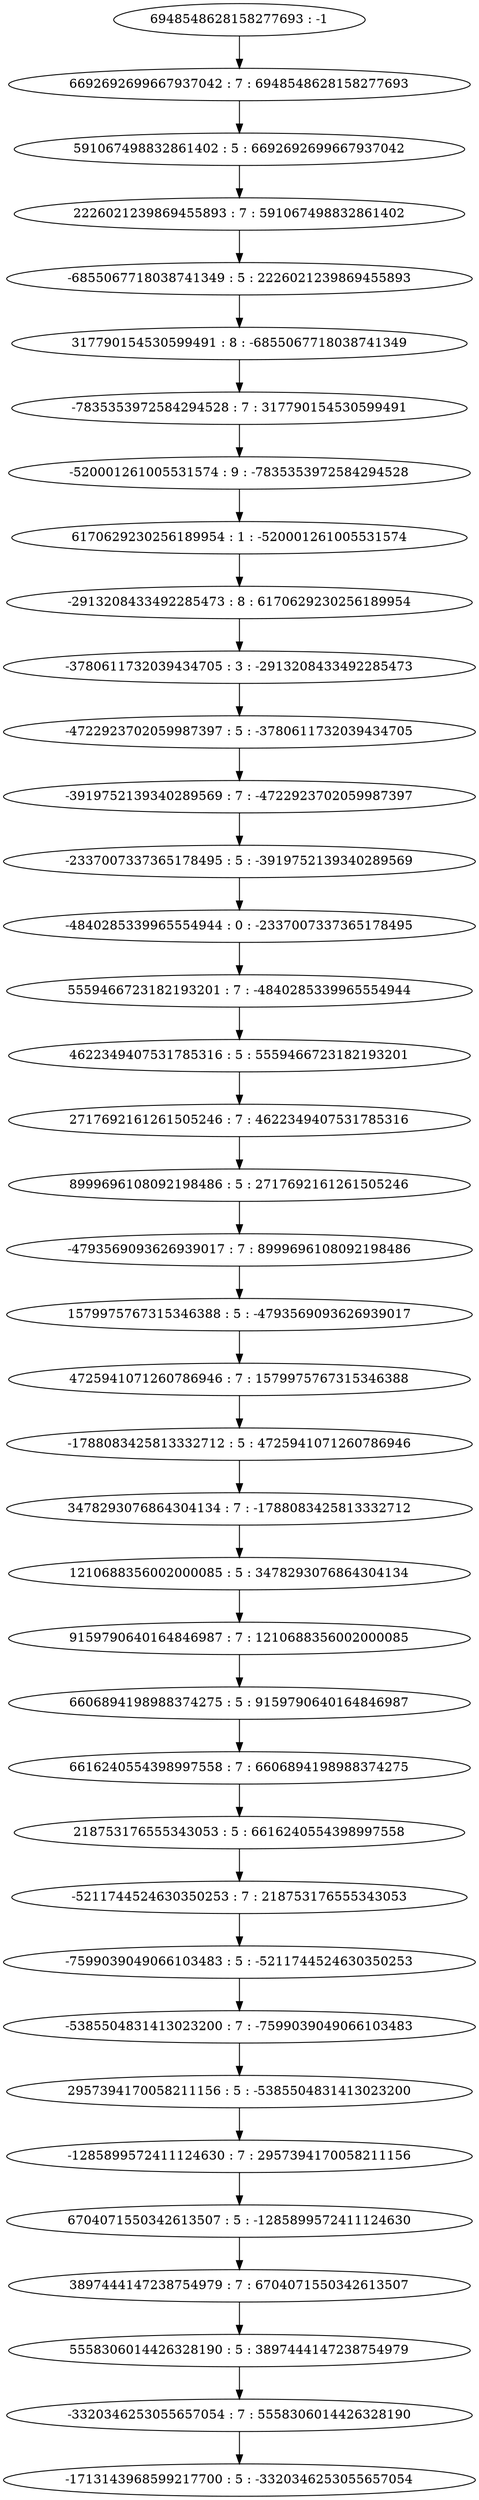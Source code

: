 digraph "plots_10/tree_0.dot" {
	0 [label="6948548628158277693 : -1"]
	1 [label="6692692699667937042 : 7 : 6948548628158277693"]
	2 [label="591067498832861402 : 5 : 6692692699667937042"]
	3 [label="2226021239869455893 : 7 : 591067498832861402"]
	4 [label="-6855067718038741349 : 5 : 2226021239869455893"]
	5 [label="317790154530599491 : 8 : -6855067718038741349"]
	6 [label="-7835353972584294528 : 7 : 317790154530599491"]
	7 [label="-520001261005531574 : 9 : -7835353972584294528"]
	8 [label="6170629230256189954 : 1 : -520001261005531574"]
	9 [label="-2913208433492285473 : 8 : 6170629230256189954"]
	10 [label="-3780611732039434705 : 3 : -2913208433492285473"]
	11 [label="-4722923702059987397 : 5 : -3780611732039434705"]
	12 [label="-3919752139340289569 : 7 : -4722923702059987397"]
	13 [label="-2337007337365178495 : 5 : -3919752139340289569"]
	14 [label="-4840285339965554944 : 0 : -2337007337365178495"]
	15 [label="5559466723182193201 : 7 : -4840285339965554944"]
	16 [label="4622349407531785316 : 5 : 5559466723182193201"]
	17 [label="2717692161261505246 : 7 : 4622349407531785316"]
	18 [label="8999696108092198486 : 5 : 2717692161261505246"]
	19 [label="-4793569093626939017 : 7 : 8999696108092198486"]
	20 [label="1579975767315346388 : 5 : -4793569093626939017"]
	21 [label="4725941071260786946 : 7 : 1579975767315346388"]
	22 [label="-1788083425813332712 : 5 : 4725941071260786946"]
	23 [label="3478293076864304134 : 7 : -1788083425813332712"]
	24 [label="1210688356002000085 : 5 : 3478293076864304134"]
	25 [label="9159790640164846987 : 7 : 1210688356002000085"]
	26 [label="6606894198988374275 : 5 : 9159790640164846987"]
	27 [label="6616240554398997558 : 7 : 6606894198988374275"]
	28 [label="218753176555343053 : 5 : 6616240554398997558"]
	29 [label="-5211744524630350253 : 7 : 218753176555343053"]
	30 [label="-7599039049066103483 : 5 : -5211744524630350253"]
	31 [label="-5385504831413023200 : 7 : -7599039049066103483"]
	32 [label="2957394170058211156 : 5 : -5385504831413023200"]
	33 [label="-1285899572411124630 : 7 : 2957394170058211156"]
	34 [label="6704071550342613507 : 5 : -1285899572411124630"]
	35 [label="3897444147238754979 : 7 : 6704071550342613507"]
	36 [label="5558306014426328190 : 5 : 3897444147238754979"]
	37 [label="-3320346253055657054 : 7 : 5558306014426328190"]
	38 [label="-1713143968599217700 : 5 : -3320346253055657054"]
	0 -> 1
	1 -> 2
	2 -> 3
	3 -> 4
	4 -> 5
	5 -> 6
	6 -> 7
	7 -> 8
	8 -> 9
	9 -> 10
	10 -> 11
	11 -> 12
	12 -> 13
	13 -> 14
	14 -> 15
	15 -> 16
	16 -> 17
	17 -> 18
	18 -> 19
	19 -> 20
	20 -> 21
	21 -> 22
	22 -> 23
	23 -> 24
	24 -> 25
	25 -> 26
	26 -> 27
	27 -> 28
	28 -> 29
	29 -> 30
	30 -> 31
	31 -> 32
	32 -> 33
	33 -> 34
	34 -> 35
	35 -> 36
	36 -> 37
	37 -> 38
}
